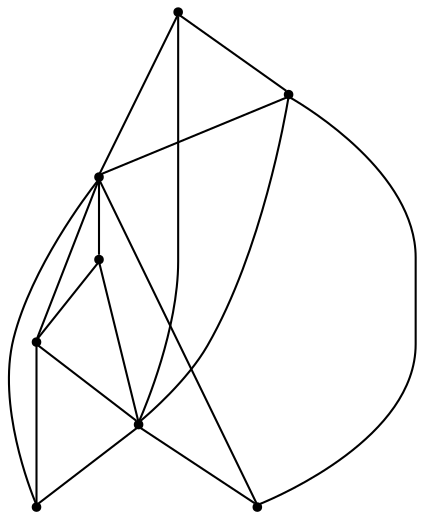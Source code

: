 graph {
  node [shape=point,comment="{\"directed\":false,\"doi\":\"10.1007/978-3-540-70904-6_32\",\"figure\":\"4 (1)\"}"]

  v0 [pos="1417.3261446220931,1372.2187439600627"]
  v1 [pos="1358.1901344476746,1372.2187439600627"]
  v2 [pos="1299.1791424418604,1224.593742688497"]
  v3 [pos="1299.1791424418607,1519.9687083562217"]
  v4 [pos="1299.1791424418604,1372.218743960063"]
  v5 [pos="1181.032172056686,1372.2187439600627"]
  v6 [pos="1122.0211800508719,1372.2187439600627"]
  v7 [pos="1062.8852334665698,1372.2187439600627"]

  v7 -- v3 [id="-2",pos="1062.8852334665698,1372.2187439600627 1299.1791424418607,1519.9687083562217 1299.1791424418607,1519.9687083562217 1299.1791424418607,1519.9687083562217"]
  v7 -- v2 [id="-3",pos="1062.8852334665698,1372.2187439600627 1299.1791424418604,1224.593742688497 1299.1791424418604,1224.593742688497 1299.1791424418604,1224.593742688497"]
  v7 -- v6 [id="-4",pos="1062.8852334665698,1372.2187439600627 1122.0211800508719,1372.2187439600627 1122.0211800508719,1372.2187439600627 1122.0211800508719,1372.2187439600627"]
  v6 -- v2 [id="-5",pos="1122.0211800508719,1372.2187439600627 1299.1791424418604,1224.593742688497 1299.1791424418604,1224.593742688497 1299.1791424418604,1224.593742688497"]
  v6 -- v3 [id="-6",pos="1122.0211800508719,1372.2187439600627 1299.1791424418607,1519.9687083562217 1299.1791424418607,1519.9687083562217 1299.1791424418607,1519.9687083562217"]
  v6 -- v5 [id="-7",pos="1122.0211800508719,1372.2187439600627 1181.032172056686,1372.2187439600627 1181.032172056686,1372.2187439600627 1181.032172056686,1372.2187439600627"]
  v2 -- v5 [id="-8",pos="1299.1791424418604,1224.593742688497 1181.032172056686,1372.2187439600627 1181.032172056686,1372.2187439600627 1181.032172056686,1372.2187439600627"]
  v3 -- v5 [id="-9",pos="1299.1791424418607,1519.9687083562217 1181.032172056686,1372.2187439600627 1181.032172056686,1372.2187439600627 1181.032172056686,1372.2187439600627"]
  v4 -- v2 [id="-10",pos="1299.1791424418604,1372.218743960063 1299.1791424418604,1224.593742688497 1299.1791424418604,1224.593742688497 1299.1791424418604,1224.593742688497"]
  v4 -- v1 [id="-11",pos="1299.1791424418604,1372.218743960063 1358.1901344476746,1372.2187439600627 1358.1901344476746,1372.2187439600627 1358.1901344476746,1372.2187439600627"]
  v3 -- v4 [id="-12",pos="1299.1791424418607,1519.9687083562217 1299.1791424418604,1372.218743960063 1299.1791424418604,1372.218743960063 1299.1791424418604,1372.218743960063"]
  v3 -- v1 [id="-13",pos="1299.1791424418607,1519.9687083562217 1358.1901344476746,1372.2187439600627 1358.1901344476746,1372.2187439600627 1358.1901344476746,1372.2187439600627"]
  v3 -- v0 [id="-14",pos="1299.1791424418607,1519.9687083562217 1417.3261446220931,1372.2187439600627 1417.3261446220931,1372.2187439600627 1417.3261446220931,1372.2187439600627"]
  v2 -- v0 [id="-15",pos="1299.1791424418604,1224.593742688497 1417.3261446220931,1372.2187439600627 1417.3261446220931,1372.2187439600627 1417.3261446220931,1372.2187439600627"]
  v1 -- v2 [id="-16",pos="1358.1901344476746,1372.2187439600627 1299.1791424418604,1224.593742688497 1299.1791424418604,1224.593742688497 1299.1791424418604,1224.593742688497"]
  v1 -- v0 [id="-17",pos="1358.1901344476746,1372.2187439600627 1417.3261446220931,1372.2187439600627 1417.3261446220931,1372.2187439600627 1417.3261446220931,1372.2187439600627"]
}